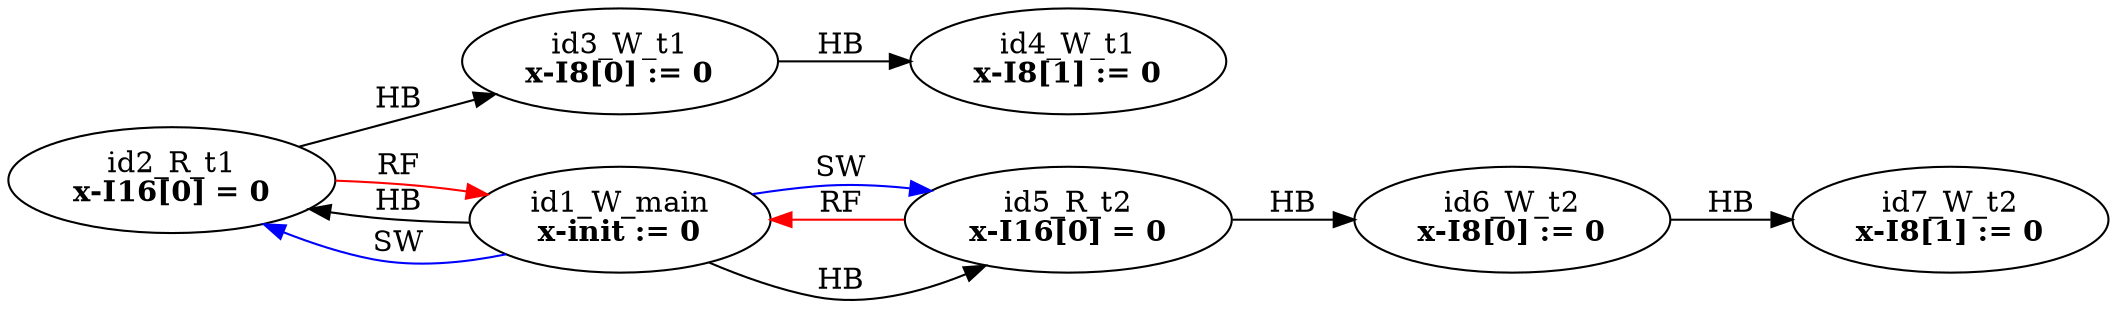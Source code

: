 digraph memory_model {
rankdir=LR;
splines=true; esep=0.5;
id2_R_t1 -> id3_W_t1 [label = "HB", color="black"];
id3_W_t1 -> id4_W_t1 [label = "HB", color="black"];
id5_R_t2 -> id6_W_t2 [label = "HB", color="black"];
id6_W_t2 -> id7_W_t2 [label = "HB", color="black"];
id1_W_main -> id2_R_t1 [label = "HB", color="black"];
id1_W_main -> id5_R_t2 [label = "HB", color="black"];
id2_R_t1 -> id1_W_main [label = "RF", color="red"];
id5_R_t2 -> id1_W_main [label = "RF", color="red"];
id1_W_main -> id2_R_t1 [label = "SW", color="blue"];
id1_W_main -> id5_R_t2 [label = "SW", color="blue"];
id1_W_main [label=<id1_W_main<br/><B>x-init := 0</B>>, pos="2.5,6!"]
id2_R_t1 [label=<id2_R_t1<br/><B>x-I16[0] = 0</B>>, pos="0,4!"]
id3_W_t1 [label=<id3_W_t1<br/><B>x-I8[0] := 0</B>>, pos="0,2!"]
id4_W_t1 [label=<id4_W_t1<br/><B>x-I8[1] := 0</B>>, pos="0,0!"]
id5_R_t2 [label=<id5_R_t2<br/><B>x-I16[0] = 0</B>>, pos="5,4!"]
id6_W_t2 [label=<id6_W_t2<br/><B>x-I8[0] := 0</B>>, pos="5,2!"]
id7_W_t2 [label=<id7_W_t2<br/><B>x-I8[1] := 0</B>>, pos="5,0!"]
}